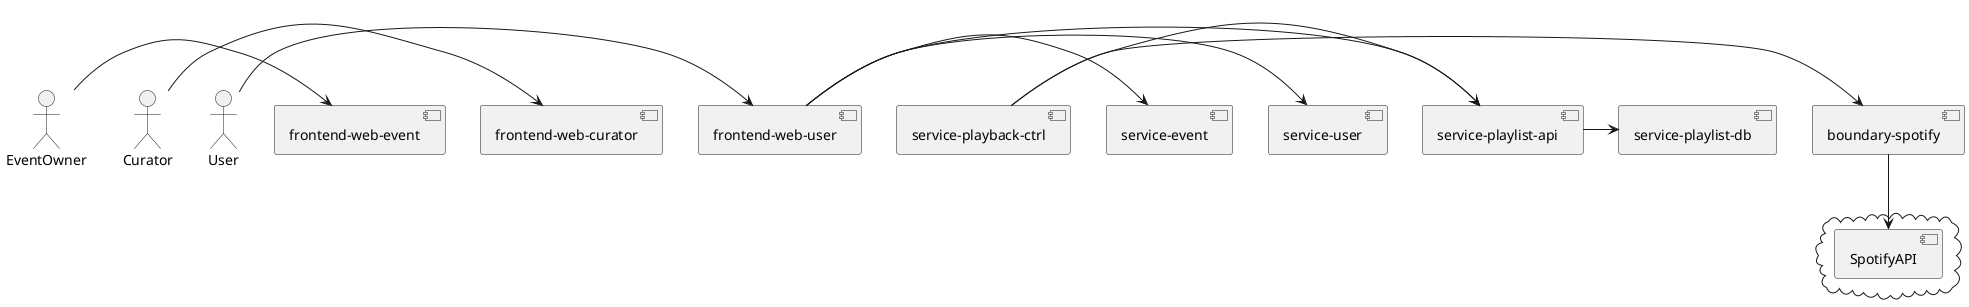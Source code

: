 @startuml component

together {
      actor User as user
      actor Curator as curator
      actor EventOwner as eventowner
}

together {
      component [frontend-web-user] as frontendwebuser  
      component [frontend-web-curator] as frontendwebcurator
      component [frontend-web-event] as frontendwebevent
}


together {
      together {
      component [service-playlist-api] as serviceplaylistapi  
      component [service-playlist-db] as serviceplaylistdb

      }
      component [service-user] as serviceuserapi
      component [service-event] as serviceeventapi  
      component [service-playback-ctrl] as serviceplaybackctrl
}

together {
      component [boundary-spotify] as boundaryspotify  
}

cloud  {
  component SpotifyAPI  as spotifyapi
}


user -> frontendwebuser
curator->frontendwebcurator
eventowner->frontendwebevent

frontendwebuser -> serviceuserapi
frontendwebuser -> serviceeventapi
frontendwebuser -> serviceplaylistapi
serviceplaylistapi -> serviceplaylistdb

serviceplaybackctrl -> serviceplaylistapi
serviceplaybackctrl -> boundaryspotify

boundaryspotify --> spotifyapi 
@enduml
